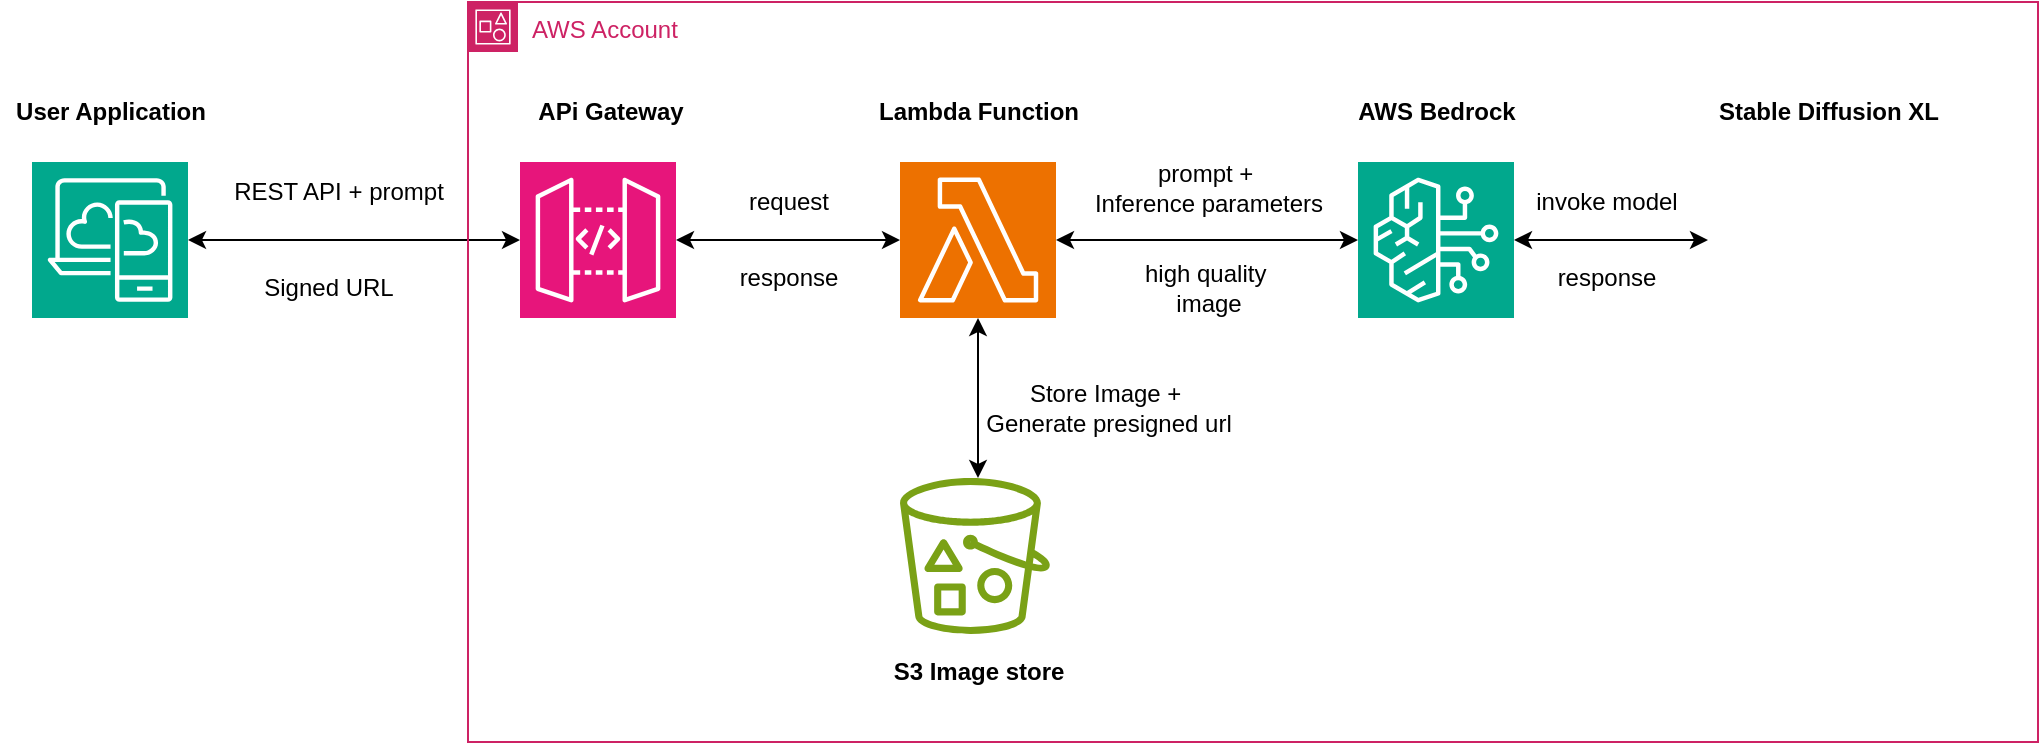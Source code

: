 <mxfile version="24.3.1" type="github">
  <diagram name="Page-1" id="WrSWp7s1HvibZCOtKpfH">
    <mxGraphModel dx="1108" dy="656" grid="1" gridSize="10" guides="1" tooltips="1" connect="1" arrows="1" fold="1" page="1" pageScale="1" pageWidth="1100" pageHeight="850" math="0" shadow="0">
      <root>
        <mxCell id="0" />
        <mxCell id="1" parent="0" />
        <mxCell id="x26KS8ZXtQX1ETTo6bVA-12" style="edgeStyle=orthogonalEdgeStyle;rounded=0;orthogonalLoop=1;jettySize=auto;html=1;exitX=1;exitY=0.5;exitDx=0;exitDy=0;exitPerimeter=0;strokeColor=default;startArrow=classic;startFill=1;" edge="1" parent="1" source="x26KS8ZXtQX1ETTo6bVA-1" target="x26KS8ZXtQX1ETTo6bVA-2">
          <mxGeometry relative="1" as="geometry" />
        </mxCell>
        <mxCell id="x26KS8ZXtQX1ETTo6bVA-1" value="" style="sketch=0;points=[[0,0,0],[0.25,0,0],[0.5,0,0],[0.75,0,0],[1,0,0],[0,1,0],[0.25,1,0],[0.5,1,0],[0.75,1,0],[1,1,0],[0,0.25,0],[0,0.5,0],[0,0.75,0],[1,0.25,0],[1,0.5,0],[1,0.75,0]];outlineConnect=0;fontColor=#232F3E;fillColor=#E7157B;strokeColor=#ffffff;dashed=0;verticalLabelPosition=bottom;verticalAlign=top;align=center;html=1;fontSize=12;fontStyle=0;aspect=fixed;shape=mxgraph.aws4.resourceIcon;resIcon=mxgraph.aws4.api_gateway;" vertex="1" parent="1">
          <mxGeometry x="311" y="420" width="78" height="78" as="geometry" />
        </mxCell>
        <mxCell id="x26KS8ZXtQX1ETTo6bVA-25" style="edgeStyle=orthogonalEdgeStyle;rounded=0;orthogonalLoop=1;jettySize=auto;html=1;exitX=0.5;exitY=1;exitDx=0;exitDy=0;exitPerimeter=0;startArrow=classic;startFill=1;" edge="1" parent="1" source="x26KS8ZXtQX1ETTo6bVA-2">
          <mxGeometry relative="1" as="geometry">
            <mxPoint x="540" y="578" as="targetPoint" />
          </mxGeometry>
        </mxCell>
        <mxCell id="x26KS8ZXtQX1ETTo6bVA-2" value="" style="sketch=0;points=[[0,0,0],[0.25,0,0],[0.5,0,0],[0.75,0,0],[1,0,0],[0,1,0],[0.25,1,0],[0.5,1,0],[0.75,1,0],[1,1,0],[0,0.25,0],[0,0.5,0],[0,0.75,0],[1,0.25,0],[1,0.5,0],[1,0.75,0]];outlineConnect=0;fontColor=#232F3E;fillColor=#ED7100;strokeColor=#ffffff;dashed=0;verticalLabelPosition=bottom;verticalAlign=top;align=center;html=1;fontSize=12;fontStyle=0;aspect=fixed;shape=mxgraph.aws4.resourceIcon;resIcon=mxgraph.aws4.lambda;" vertex="1" parent="1">
          <mxGeometry x="501" y="420" width="78" height="78" as="geometry" />
        </mxCell>
        <mxCell id="x26KS8ZXtQX1ETTo6bVA-14" value="" style="sketch=0;points=[[0,0,0],[0.25,0,0],[0.5,0,0],[0.75,0,0],[1,0,0],[0,1,0],[0.25,1,0],[0.5,1,0],[0.75,1,0],[1,1,0],[0,0.25,0],[0,0.5,0],[0,0.75,0],[1,0.25,0],[1,0.5,0],[1,0.75,0]];outlineConnect=0;fontColor=#232F3E;fillColor=#01A88D;strokeColor=#ffffff;dashed=0;verticalLabelPosition=bottom;verticalAlign=top;align=center;html=1;fontSize=12;fontStyle=0;aspect=fixed;shape=mxgraph.aws4.resourceIcon;resIcon=mxgraph.aws4.desktop_and_app_streaming;" vertex="1" parent="1">
          <mxGeometry x="67" y="420" width="78" height="78" as="geometry" />
        </mxCell>
        <mxCell id="x26KS8ZXtQX1ETTo6bVA-16" value="User Application" style="text;html=1;align=center;verticalAlign=middle;resizable=0;points=[];autosize=1;strokeColor=none;fillColor=none;fontStyle=1" vertex="1" parent="1">
          <mxGeometry x="51" y="380" width="110" height="30" as="geometry" />
        </mxCell>
        <mxCell id="x26KS8ZXtQX1ETTo6bVA-17" value="APi Gateway" style="text;html=1;align=center;verticalAlign=middle;resizable=0;points=[];autosize=1;strokeColor=none;fillColor=none;fontStyle=1" vertex="1" parent="1">
          <mxGeometry x="311" y="380" width="90" height="30" as="geometry" />
        </mxCell>
        <mxCell id="x26KS8ZXtQX1ETTo6bVA-18" style="edgeStyle=orthogonalEdgeStyle;rounded=0;orthogonalLoop=1;jettySize=auto;html=1;exitX=1;exitY=0.5;exitDx=0;exitDy=0;exitPerimeter=0;entryX=0;entryY=0.5;entryDx=0;entryDy=0;entryPerimeter=0;startArrow=classic;startFill=1;" edge="1" parent="1" source="x26KS8ZXtQX1ETTo6bVA-14" target="x26KS8ZXtQX1ETTo6bVA-1">
          <mxGeometry relative="1" as="geometry" />
        </mxCell>
        <mxCell id="x26KS8ZXtQX1ETTo6bVA-19" value="Lambda Function" style="text;html=1;align=center;verticalAlign=middle;resizable=0;points=[];autosize=1;strokeColor=none;fillColor=none;fontStyle=1" vertex="1" parent="1">
          <mxGeometry x="480" y="380" width="120" height="30" as="geometry" />
        </mxCell>
        <mxCell id="x26KS8ZXtQX1ETTo6bVA-21" value="&lt;h1 style=&quot;box-sizing: border-box; border-width: 0px; border-style: solid; border-color: rgb(229, 231, 235); --tw-border-spacing-x: 0; --tw-border-spacing-y: 0; --tw-translate-x: 0; --tw-translate-y: 0; --tw-rotate: 0; --tw-skew-x: 0; --tw-skew-y: 0; --tw-scale-x: 1; --tw-scale-y: 1; --tw-pan-x: ; --tw-pan-y: ; --tw-pinch-zoom: ; --tw-scroll-snap-strictness: proximity; --tw-gradient-from-position: ; --tw-gradient-via-position: ; --tw-gradient-to-position: ; --tw-ordinal: ; --tw-slashed-zero: ; --tw-numeric-figure: ; --tw-numeric-spacing: ; --tw-numeric-fraction: ; --tw-ring-inset: ; --tw-ring-offset-width: 0px; --tw-ring-offset-color: #fff; --tw-ring-color: rgb(59 130 246 / .5); --tw-ring-offset-shadow: 0 0 #0000; --tw-ring-shadow: 0 0 #0000; --tw-shadow: 0 0 #0000; --tw-shadow-colored: 0 0 #0000; --tw-blur: ; --tw-brightness: ; --tw-contrast: ; --tw-grayscale: ; --tw-hue-rotate: ; --tw-invert: ; --tw-saturate: ; --tw-sepia: ; --tw-drop-shadow: ; --tw-backdrop-blur: ; --tw-backdrop-brightness: ; --tw-backdrop-contrast: ; --tw-backdrop-grayscale: ; --tw-backdrop-hue-rotate: ; --tw-backdrop-invert: ; --tw-backdrop-opacity: ; --tw-backdrop-saturate: ; --tw-backdrop-sepia: ; margin: 0px 0px 1.7rem; color: rgb(17 24 39 / var(--tw-text-opacity)); line-height: 2rem; position: relative; --tw-text-opacity: 1; font-family: &amp;quot;Source Sans Pro&amp;quot;, ui-sans-serif, system-ui, sans-serif, &amp;quot;Apple Color Emoji&amp;quot;, &amp;quot;Segoe UI Emoji&amp;quot;, &amp;quot;Segoe UI Symbol&amp;quot;, &amp;quot;Noto Color Emoji&amp;quot;; text-align: start; text-wrap: wrap; background-color: rgb(255, 255, 255);&quot; class=&quot;relative group&quot;&gt;&lt;br&gt;&lt;/h1&gt;" style="text;html=1;align=center;verticalAlign=middle;resizable=0;points=[];autosize=1;strokeColor=none;fillColor=none;fontStyle=1" vertex="1" parent="1">
          <mxGeometry x="871" y="360" width="20" height="70" as="geometry" />
        </mxCell>
        <mxCell id="x26KS8ZXtQX1ETTo6bVA-23" style="edgeStyle=orthogonalEdgeStyle;rounded=0;orthogonalLoop=1;jettySize=auto;html=1;exitX=1;exitY=0.5;exitDx=0;exitDy=0;exitPerimeter=0;entryX=0;entryY=0.5;entryDx=0;entryDy=0;entryPerimeter=0;startArrow=classic;startFill=1;" edge="1" parent="1" source="x26KS8ZXtQX1ETTo6bVA-2" target="x26KS8ZXtQX1ETTo6bVA-3">
          <mxGeometry relative="1" as="geometry" />
        </mxCell>
        <mxCell id="x26KS8ZXtQX1ETTo6bVA-26" value="AWS Account" style="points=[[0,0],[0.25,0],[0.5,0],[0.75,0],[1,0],[1,0.25],[1,0.5],[1,0.75],[1,1],[0.75,1],[0.5,1],[0.25,1],[0,1],[0,0.75],[0,0.5],[0,0.25]];outlineConnect=0;gradientColor=none;html=1;whiteSpace=wrap;fontSize=12;fontStyle=0;container=1;pointerEvents=0;collapsible=0;recursiveResize=0;shape=mxgraph.aws4.group;grIcon=mxgraph.aws4.group_account;strokeColor=#CD2264;fillColor=none;verticalAlign=top;align=left;spacingLeft=30;fontColor=#CD2264;dashed=0;" vertex="1" parent="1">
          <mxGeometry x="285" y="340" width="785" height="370" as="geometry" />
        </mxCell>
        <mxCell id="x26KS8ZXtQX1ETTo6bVA-29" value="" style="sketch=0;outlineConnect=0;fontColor=#232F3E;gradientColor=none;fillColor=#7AA116;strokeColor=none;dashed=0;verticalLabelPosition=bottom;verticalAlign=top;align=center;html=1;fontSize=12;fontStyle=0;aspect=fixed;pointerEvents=1;shape=mxgraph.aws4.bucket_with_objects;" vertex="1" parent="x26KS8ZXtQX1ETTo6bVA-26">
          <mxGeometry x="216" y="238" width="75" height="78" as="geometry" />
        </mxCell>
        <mxCell id="x26KS8ZXtQX1ETTo6bVA-30" value="S3 Image store" style="text;html=1;align=center;verticalAlign=middle;resizable=0;points=[];autosize=1;strokeColor=none;fillColor=none;fontStyle=1" vertex="1" parent="x26KS8ZXtQX1ETTo6bVA-26">
          <mxGeometry x="205" y="320" width="100" height="30" as="geometry" />
        </mxCell>
        <mxCell id="x26KS8ZXtQX1ETTo6bVA-31" value="Store Image +&amp;nbsp;&lt;br&gt;Generate presigned url" style="text;html=1;align=center;verticalAlign=middle;resizable=0;points=[];autosize=1;strokeColor=none;fillColor=none;" vertex="1" parent="x26KS8ZXtQX1ETTo6bVA-26">
          <mxGeometry x="245" y="183" width="150" height="40" as="geometry" />
        </mxCell>
        <mxCell id="x26KS8ZXtQX1ETTo6bVA-10" value="" style="shape=image;verticalLabelPosition=bottom;labelBackgroundColor=default;verticalAlign=top;aspect=fixed;imageAspect=0;image=https://upload.wikimedia.org/wikipedia/commons/9/90/Stability_Ai_%E2%80%94_wordmark.png;" vertex="1" parent="x26KS8ZXtQX1ETTo6bVA-26">
          <mxGeometry x="620" y="99.1" width="120" height="39.8" as="geometry" />
        </mxCell>
        <mxCell id="x26KS8ZXtQX1ETTo6bVA-22" value="Stable Diffusion XL" style="text;html=1;align=center;verticalAlign=middle;resizable=0;points=[];autosize=1;strokeColor=none;fillColor=none;fontStyle=1" vertex="1" parent="x26KS8ZXtQX1ETTo6bVA-26">
          <mxGeometry x="615" y="40" width="130" height="30" as="geometry" />
        </mxCell>
        <mxCell id="x26KS8ZXtQX1ETTo6bVA-3" value="" style="sketch=0;points=[[0,0,0],[0.25,0,0],[0.5,0,0],[0.75,0,0],[1,0,0],[0,1,0],[0.25,1,0],[0.5,1,0],[0.75,1,0],[1,1,0],[0,0.25,0],[0,0.5,0],[0,0.75,0],[1,0.25,0],[1,0.5,0],[1,0.75,0]];outlineConnect=0;fontColor=#232F3E;fillColor=#01A88D;strokeColor=#ffffff;dashed=0;verticalLabelPosition=bottom;verticalAlign=top;align=center;html=1;fontSize=12;fontStyle=0;aspect=fixed;shape=mxgraph.aws4.resourceIcon;resIcon=mxgraph.aws4.bedrock;" vertex="1" parent="x26KS8ZXtQX1ETTo6bVA-26">
          <mxGeometry x="445" y="80" width="78" height="78" as="geometry" />
        </mxCell>
        <mxCell id="x26KS8ZXtQX1ETTo6bVA-24" style="edgeStyle=orthogonalEdgeStyle;rounded=0;orthogonalLoop=1;jettySize=auto;html=1;exitX=1;exitY=0.5;exitDx=0;exitDy=0;exitPerimeter=0;entryX=0;entryY=0.5;entryDx=0;entryDy=0;startArrow=classic;startFill=1;" edge="1" parent="x26KS8ZXtQX1ETTo6bVA-26" source="x26KS8ZXtQX1ETTo6bVA-3" target="x26KS8ZXtQX1ETTo6bVA-10">
          <mxGeometry relative="1" as="geometry" />
        </mxCell>
        <mxCell id="x26KS8ZXtQX1ETTo6bVA-20" value="AWS Bedrock" style="text;html=1;align=center;verticalAlign=middle;resizable=0;points=[];autosize=1;strokeColor=none;fillColor=none;fontStyle=1" vertex="1" parent="x26KS8ZXtQX1ETTo6bVA-26">
          <mxGeometry x="434" y="40" width="100" height="30" as="geometry" />
        </mxCell>
        <mxCell id="x26KS8ZXtQX1ETTo6bVA-32" value="prompt +&amp;nbsp;&lt;br&gt;Inference parameters" style="text;html=1;align=center;verticalAlign=middle;resizable=0;points=[];autosize=1;strokeColor=none;fillColor=none;" vertex="1" parent="x26KS8ZXtQX1ETTo6bVA-26">
          <mxGeometry x="300" y="73" width="140" height="40" as="geometry" />
        </mxCell>
        <mxCell id="x26KS8ZXtQX1ETTo6bVA-33" value="invoke model" style="text;html=1;align=center;verticalAlign=middle;resizable=0;points=[];autosize=1;strokeColor=none;fillColor=none;" vertex="1" parent="x26KS8ZXtQX1ETTo6bVA-26">
          <mxGeometry x="524" y="85" width="90" height="30" as="geometry" />
        </mxCell>
        <mxCell id="x26KS8ZXtQX1ETTo6bVA-34" value="response" style="text;html=1;align=center;verticalAlign=middle;resizable=0;points=[];autosize=1;strokeColor=none;fillColor=none;" vertex="1" parent="x26KS8ZXtQX1ETTo6bVA-26">
          <mxGeometry x="534" y="123" width="70" height="30" as="geometry" />
        </mxCell>
        <mxCell id="x26KS8ZXtQX1ETTo6bVA-35" value="high quality&amp;nbsp;&lt;div&gt;image&lt;/div&gt;" style="text;html=1;align=center;verticalAlign=middle;resizable=0;points=[];autosize=1;strokeColor=none;fillColor=none;" vertex="1" parent="x26KS8ZXtQX1ETTo6bVA-26">
          <mxGeometry x="325" y="123" width="90" height="40" as="geometry" />
        </mxCell>
        <mxCell id="x26KS8ZXtQX1ETTo6bVA-36" value="request" style="text;html=1;align=center;verticalAlign=middle;resizable=0;points=[];autosize=1;strokeColor=none;fillColor=none;" vertex="1" parent="x26KS8ZXtQX1ETTo6bVA-26">
          <mxGeometry x="130" y="85" width="60" height="30" as="geometry" />
        </mxCell>
        <mxCell id="x26KS8ZXtQX1ETTo6bVA-39" value="response" style="text;html=1;align=center;verticalAlign=middle;resizable=0;points=[];autosize=1;strokeColor=none;fillColor=none;" vertex="1" parent="x26KS8ZXtQX1ETTo6bVA-26">
          <mxGeometry x="125" y="123" width="70" height="30" as="geometry" />
        </mxCell>
        <mxCell id="x26KS8ZXtQX1ETTo6bVA-27" value="REST API + prompt" style="text;html=1;align=center;verticalAlign=middle;resizable=0;points=[];autosize=1;strokeColor=none;fillColor=none;" vertex="1" parent="1">
          <mxGeometry x="155" y="420" width="130" height="30" as="geometry" />
        </mxCell>
        <mxCell id="x26KS8ZXtQX1ETTo6bVA-28" value="Signed URL" style="text;html=1;align=center;verticalAlign=middle;resizable=0;points=[];autosize=1;strokeColor=none;fillColor=none;" vertex="1" parent="1">
          <mxGeometry x="170" y="468" width="90" height="30" as="geometry" />
        </mxCell>
      </root>
    </mxGraphModel>
  </diagram>
</mxfile>
